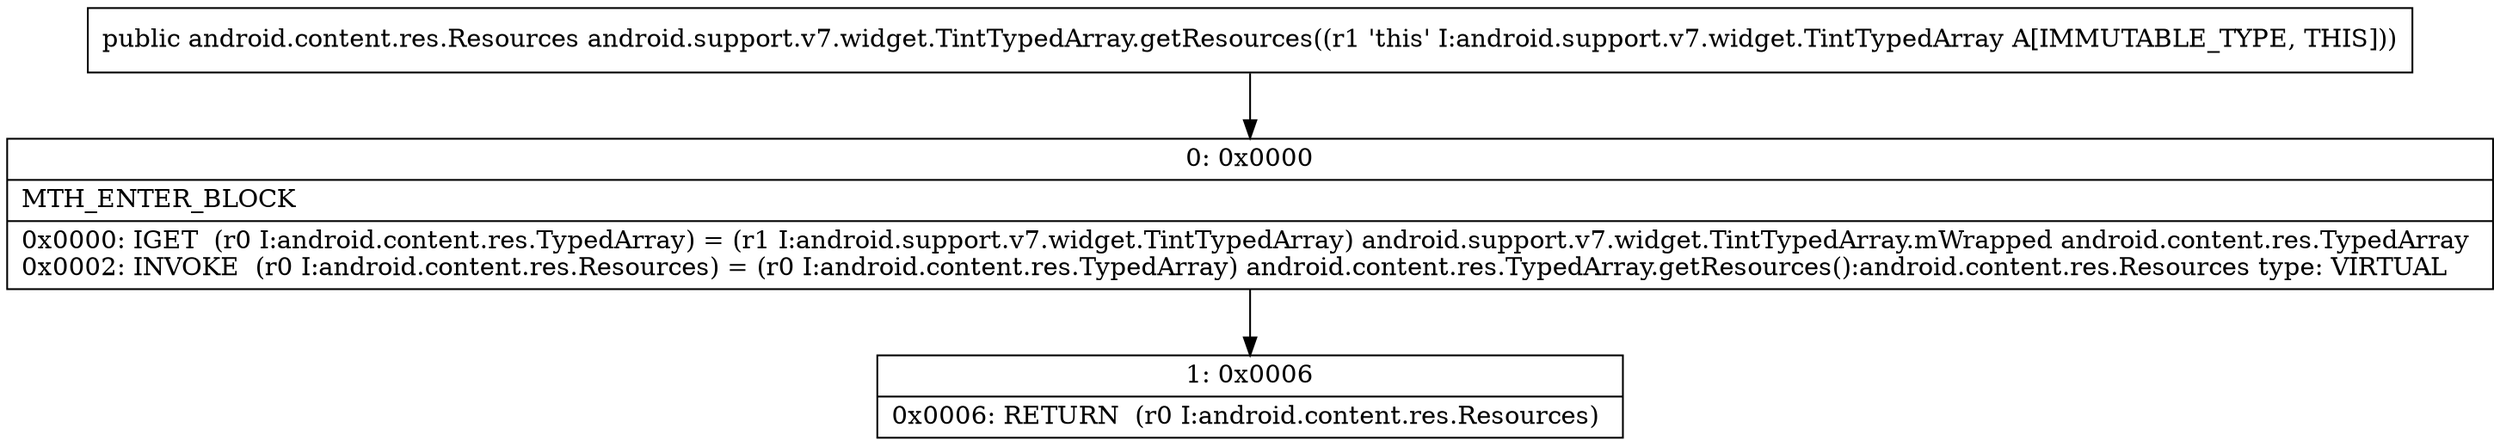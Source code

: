 digraph "CFG forandroid.support.v7.widget.TintTypedArray.getResources()Landroid\/content\/res\/Resources;" {
Node_0 [shape=record,label="{0\:\ 0x0000|MTH_ENTER_BLOCK\l|0x0000: IGET  (r0 I:android.content.res.TypedArray) = (r1 I:android.support.v7.widget.TintTypedArray) android.support.v7.widget.TintTypedArray.mWrapped android.content.res.TypedArray \l0x0002: INVOKE  (r0 I:android.content.res.Resources) = (r0 I:android.content.res.TypedArray) android.content.res.TypedArray.getResources():android.content.res.Resources type: VIRTUAL \l}"];
Node_1 [shape=record,label="{1\:\ 0x0006|0x0006: RETURN  (r0 I:android.content.res.Resources) \l}"];
MethodNode[shape=record,label="{public android.content.res.Resources android.support.v7.widget.TintTypedArray.getResources((r1 'this' I:android.support.v7.widget.TintTypedArray A[IMMUTABLE_TYPE, THIS])) }"];
MethodNode -> Node_0;
Node_0 -> Node_1;
}

